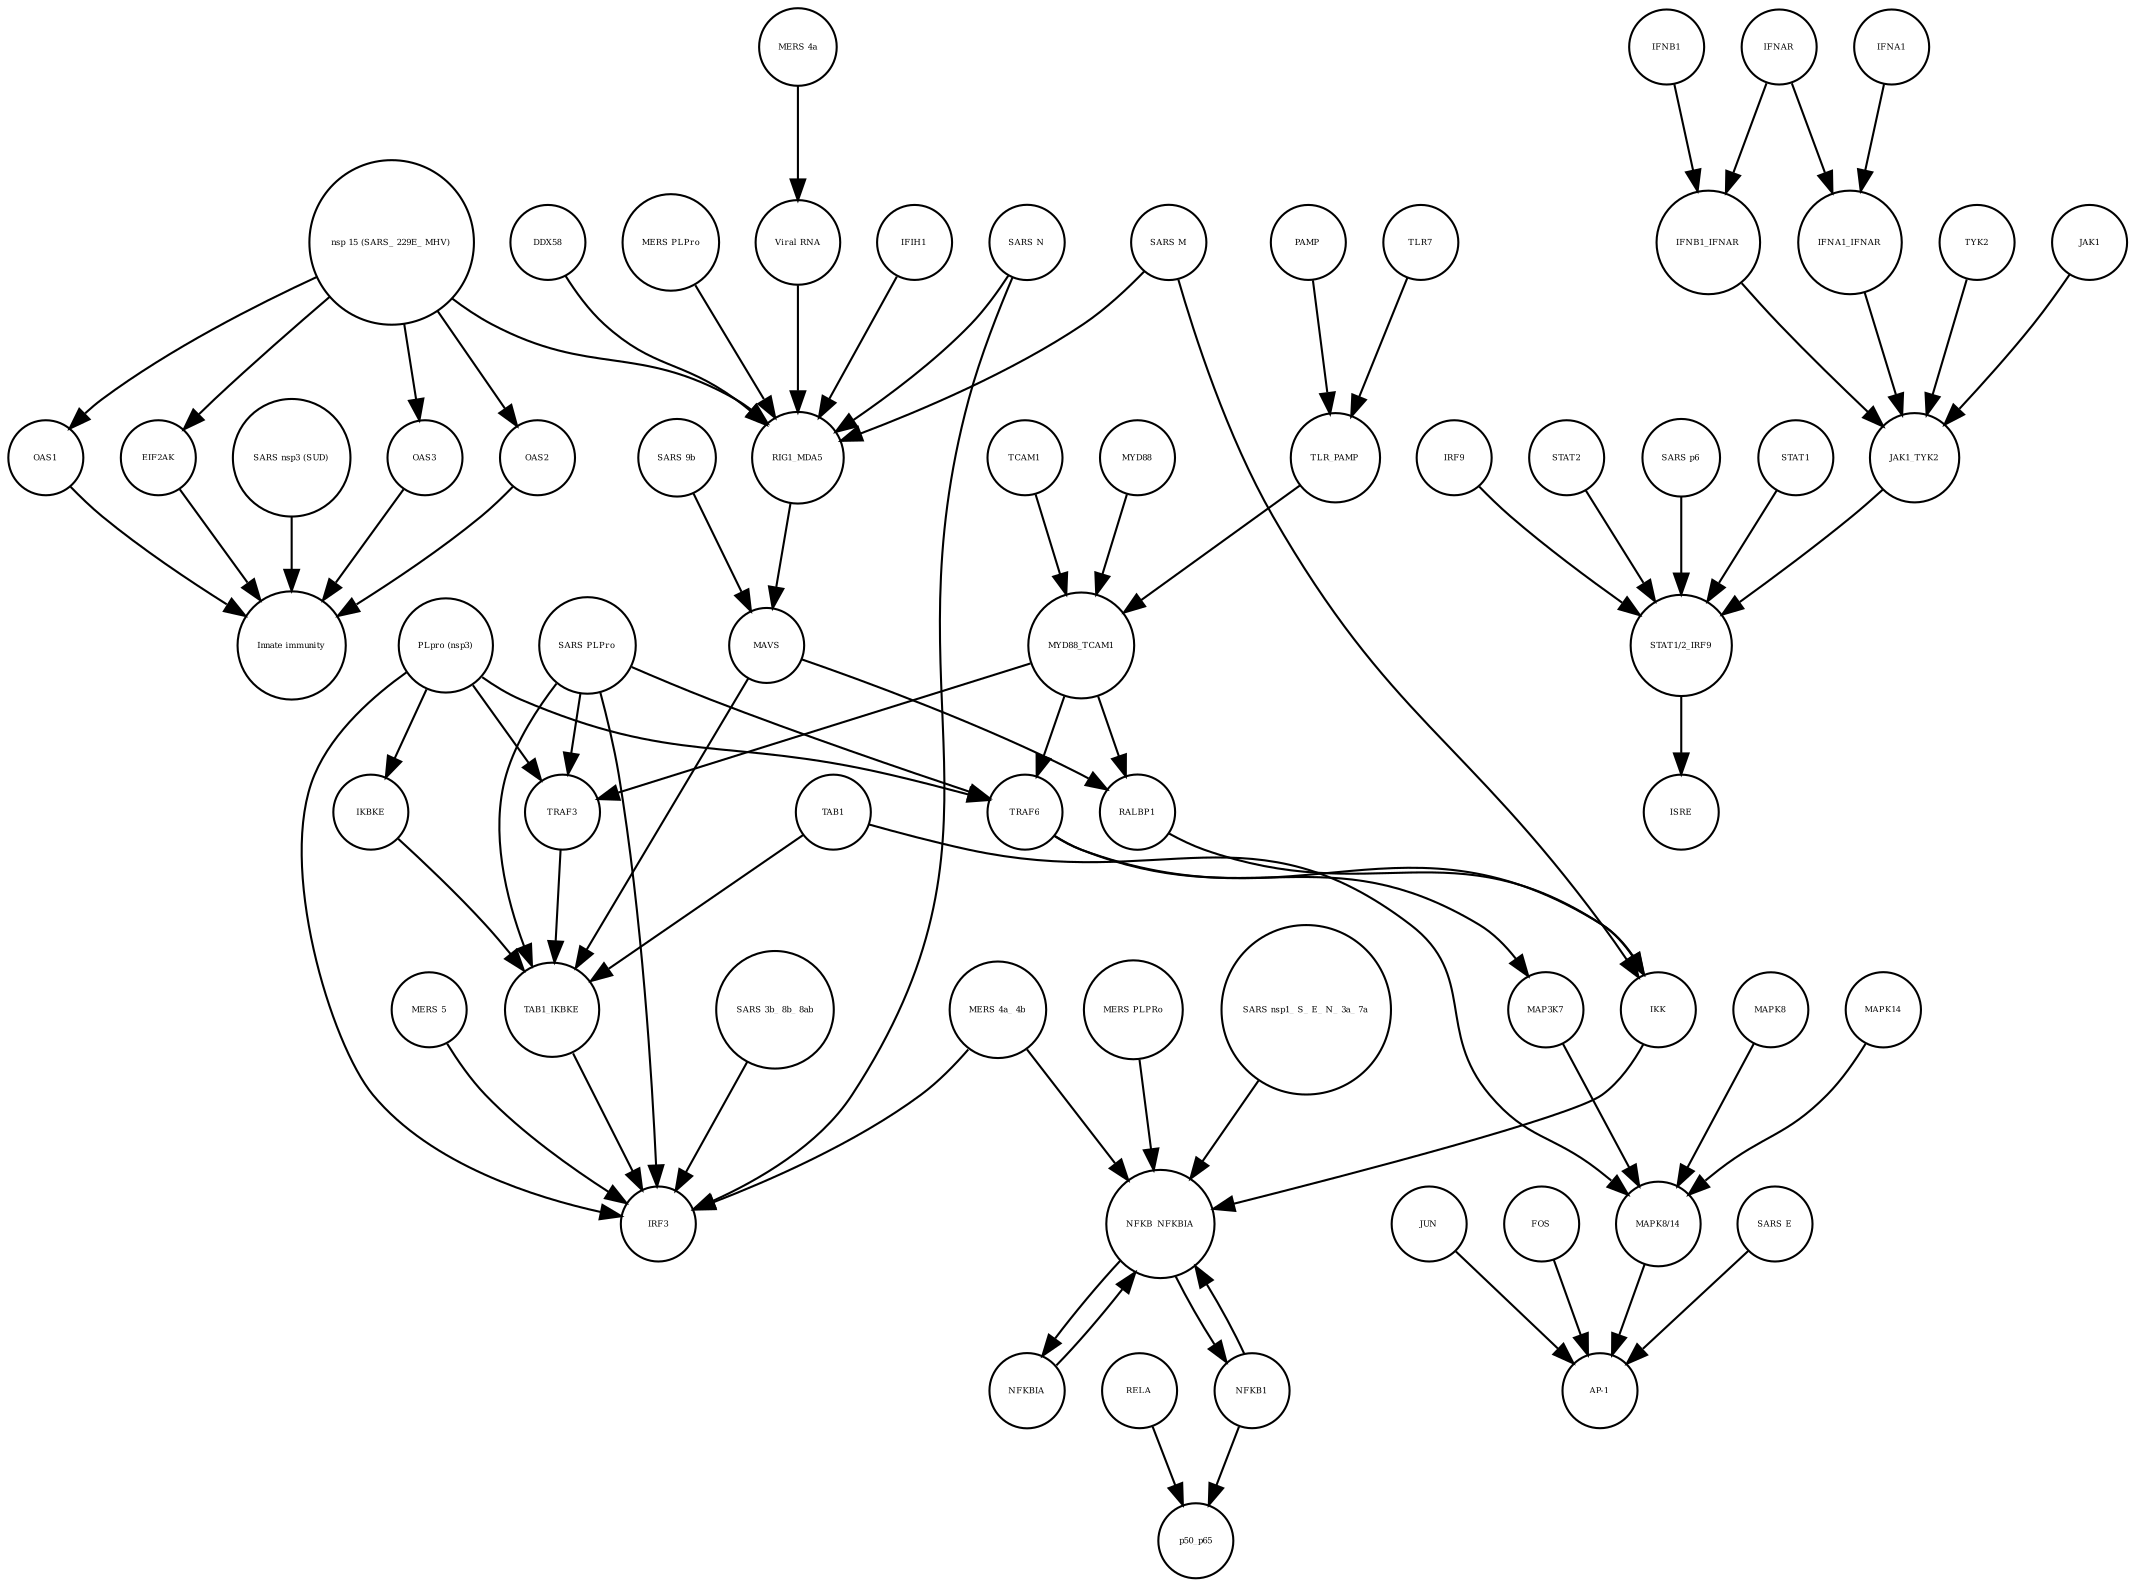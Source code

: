 strict digraph  {
OAS3 [annotation=urn_miriam_pubmed_31226023, bipartite=0, cls=macromolecule, fontsize=4, label=OAS3, shape=circle];
"Innate immunity" [annotation=urn_miriam_pubmed_31226023, bipartite=0, cls=phenotype, fontsize=4, label="Innate immunity", shape=circle];
OAS2 [annotation=urn_miriam_pubmed_31226023, bipartite=0, cls=macromolecule, fontsize=4, label=OAS2, shape=circle];
OAS1 [annotation=urn_miriam_pubmed_31226023, bipartite=0, cls=macromolecule, fontsize=4, label=OAS1, shape=circle];
EIF2AK [annotation=urn_miriam_pubmed_31226023, bipartite=0, cls=macromolecule, fontsize=4, label=EIF2AK, shape=circle];
"SARS nsp3 (SUD)" [annotation=urn_miriam_pubmed_31226023, bipartite=0, cls=macromolecule, fontsize=4, label="SARS nsp3 (SUD)", shape=circle];
"SARS N" [annotation="", bipartite=0, cls=macromolecule, fontsize=4, label="SARS N", shape=circle];
RELA [annotation="", bipartite=0, cls=macromolecule, fontsize=4, label=RELA, shape=circle];
IFNB1_IFNAR [annotation=urn_miriam_pubmed_31226023, bipartite=0, cls=complex, fontsize=4, label=IFNB1_IFNAR, shape=circle];
IRF9 [annotation=urn_miriam_pubmed_31226023, bipartite=0, cls=macromolecule, fontsize=4, label=IRF9, shape=circle];
"nsp 15 (SARS_ 229E_ MHV)" [annotation=urn_miriam_pubmed_31226023, bipartite=0, cls=macromolecule, fontsize=4, label="nsp 15 (SARS_ 229E_ MHV)", shape=circle];
IFNA1_IFNAR [annotation=urn_miriam_pubmed_31226023, bipartite=0, cls=complex, fontsize=4, label=IFNA1_IFNAR, shape=circle];
"SARS M" [annotation=urn_miriam_pubmed_31226023, bipartite=0, cls=macromolecule, fontsize=4, label="SARS M", shape=circle];
TLR7 [annotation="", bipartite=0, cls=macromolecule, fontsize=4, label=TLR7, shape=circle];
"STAT1/2_IRF9" [annotation=urn_miriam_pubmed_31226023, bipartite=0, cls=complex, fontsize=4, label="STAT1/2_IRF9", shape=circle];
IKBKE [annotation="", bipartite=0, cls=macromolecule, fontsize=4, label=IKBKE, shape=circle];
ISRE [annotation=urn_miriam_pubmed_31226023, bipartite=0, cls=complex, fontsize=4, label=ISRE, shape=circle];
STAT2 [annotation=urn_miriam_pubmed_31226023, bipartite=0, cls=macromolecule, fontsize=4, label=STAT2, shape=circle];
IFNAR [annotation=urn_miriam_pubmed_31226023, bipartite=0, cls=complex, fontsize=4, label=IFNAR, shape=circle];
MAP3K7 [annotation="", bipartite=0, cls=macromolecule, fontsize=4, label=MAP3K7, shape=circle];
MAVS [annotation="", bipartite=0, cls=macromolecule, fontsize=4, label=MAVS, shape=circle];
"SARS PLPro" [annotation=urn_miriam_pubmed_31226023, bipartite=0, cls=macromolecule, fontsize=4, label="SARS PLPro", shape=circle];
TLR_PAMP [annotation="", bipartite=0, cls=complex, fontsize=4, label=TLR_PAMP, shape=circle];
NFKBIA [annotation="", bipartite=0, cls=macromolecule, fontsize=4, label=NFKBIA, shape=circle];
"SARS 3b_ 8b_ 8ab" [annotation=urn_miriam_pubmed_31226023, bipartite=0, cls=macromolecule, fontsize=4, label="SARS 3b_ 8b_ 8ab", shape=circle];
TAB1_IKBKE [annotation="", bipartite=0, cls=complex, fontsize=4, label=TAB1_IKBKE, shape=circle];
"MAPK8/14" [annotation="", bipartite=0, cls=complex, fontsize=4, label="MAPK8/14", shape=circle];
"SARS E" [annotation=urn_miriam_pubmed_31226023, bipartite=0, cls=macromolecule, fontsize=4, label="SARS E", shape=circle];
JUN [annotation="", bipartite=0, cls=macromolecule, fontsize=4, label=JUN, shape=circle];
"MERS 5" [annotation="", bipartite=0, cls=macromolecule, fontsize=4, label="MERS 5", shape=circle];
"SARS p6" [annotation=urn_miriam_pubmed_31226023, bipartite=0, cls=macromolecule, fontsize=4, label="SARS p6", shape=circle];
MYD88_TCAM1 [annotation="", bipartite=0, cls=complex, fontsize=4, label=MYD88_TCAM1, shape=circle];
"MERS PLPRo" [annotation="", bipartite=0, cls=macromolecule, fontsize=4, label="MERS PLPRo", shape=circle];
IRF3 [annotation="", bipartite=0, cls=macromolecule, fontsize=4, label=IRF3, shape=circle];
TCAM1 [annotation="", bipartite=0, cls=macromolecule, fontsize=4, label=TCAM1, shape=circle];
MAPK8 [annotation="", bipartite=0, cls=macromolecule, fontsize=4, label=MAPK8, shape=circle];
RALBP1 [annotation="", bipartite=0, cls=macromolecule, fontsize=4, label=RALBP1, shape=circle];
IKK [annotation="", bipartite=0, cls=complex, fontsize=4, label=IKK, shape=circle];
TYK2 [annotation=urn_miriam_pubmed_31226023, bipartite=0, cls=macromolecule, fontsize=4, label=TYK2, shape=circle];
TAB1 [annotation="", bipartite=0, cls=macromolecule, fontsize=4, label=TAB1, shape=circle];
STAT1 [annotation=urn_miriam_pubmed_31226023, bipartite=0, cls=macromolecule, fontsize=4, label=STAT1, shape=circle];
JAK1 [annotation=urn_miriam_pubmed_31226023, bipartite=0, cls=macromolecule, fontsize=4, label=JAK1, shape=circle];
NFKB1 [annotation="", bipartite=0, cls=macromolecule, fontsize=4, label=NFKB1, shape=circle];
"MERS 4a_ 4b" [annotation="", bipartite=0, cls=macromolecule, fontsize=4, label="MERS 4a_ 4b", shape=circle];
DDX58 [annotation="", bipartite=0, cls=macromolecule, fontsize=4, label=DDX58, shape=circle];
TRAF3 [annotation="", bipartite=0, cls=macromolecule, fontsize=4, label=TRAF3, shape=circle];
MAPK14 [annotation="", bipartite=0, cls=macromolecule, fontsize=4, label=MAPK14, shape=circle];
"MERS PLPro" [annotation="", bipartite=0, cls=macromolecule, fontsize=4, label="MERS PLPro", shape=circle];
FOS [annotation="", bipartite=0, cls=macromolecule, fontsize=4, label=FOS, shape=circle];
RIG1_MDA5 [annotation="", bipartite=0, cls=complex, fontsize=4, label=RIG1_MDA5, shape=circle];
"MERS 4a" [annotation="", bipartite=0, cls=macromolecule, fontsize=4, label="MERS 4a", shape=circle];
TRAF6 [annotation="", bipartite=0, cls=macromolecule, fontsize=4, label=TRAF6, shape=circle];
p50_p65 [annotation="", bipartite=0, cls=complex, fontsize=4, label=p50_p65, shape=circle];
PAMP [annotation="", bipartite=0, cls="simple chemical", fontsize=4, label=PAMP, shape=circle];
IFNA1 [annotation="urn_miriam_pubmed_17911435|urn_miriam_pubmed_24362405", bipartite=0, cls=macromolecule, fontsize=4, label=IFNA1, shape=circle];
NFKB_NFKBIA [annotation="", bipartite=0, cls=complex, fontsize=4, label=NFKB_NFKBIA, shape=circle];
MYD88 [annotation=urn_miriam_pubmed_31226023, bipartite=0, cls=macromolecule, fontsize=4, label=MYD88, shape=circle];
"SARS 9b" [annotation=urn_miriam_pubmed_31226023, bipartite=0, cls=macromolecule, fontsize=4, label="SARS 9b", shape=circle];
JAK1_TYK2 [annotation=urn_miriam_pubmed_31226023, bipartite=0, cls=complex, fontsize=4, label=JAK1_TYK2, shape=circle];
"AP-1" [annotation="", bipartite=0, cls=complex, fontsize=4, label="AP-1", shape=circle];
IFNB1 [annotation=urn_miriam_pubmed_24362405, bipartite=0, cls=macromolecule, fontsize=4, label=IFNB1, shape=circle];
"Viral RNA" [annotation="", bipartite=0, cls="simple chemical", fontsize=4, label="Viral RNA", shape=circle];
"SARS nsp1_ S_ E_ N_ 3a_ 7a" [annotation=urn_miriam_pubmed_31226023, bipartite=0, cls=macromolecule, fontsize=4, label="SARS nsp1_ S_ E_ N_ 3a_ 7a", shape=circle];
"PLpro (nsp3)" [annotation="", bipartite=0, cls=macromolecule, fontsize=4, label="PLpro (nsp3)", shape=circle];
IFIH1 [annotation="", bipartite=0, cls=macromolecule, fontsize=4, label=IFIH1, shape=circle];
OAS3 -> "Innate immunity"  [annotation="", interaction_type=stimulation];
OAS2 -> "Innate immunity"  [annotation="", interaction_type=stimulation];
OAS1 -> "Innate immunity"  [annotation="", interaction_type=stimulation];
EIF2AK -> "Innate immunity"  [annotation="", interaction_type=stimulation];
"SARS nsp3 (SUD)" -> "Innate immunity"  [annotation="", interaction_type=inhibition];
"SARS N" -> RIG1_MDA5  [annotation="", interaction_type=inhibition];
"SARS N" -> IRF3  [annotation="", interaction_type=inhibition];
RELA -> p50_p65  [annotation="", interaction_type=production];
IFNB1_IFNAR -> JAK1_TYK2  [annotation=urn_miriam_pubmed_31226023, interaction_type=catalysis];
IRF9 -> "STAT1/2_IRF9"  [annotation="", interaction_type=production];
"nsp 15 (SARS_ 229E_ MHV)" -> OAS1  [annotation="", interaction_type=inhibition];
"nsp 15 (SARS_ 229E_ MHV)" -> EIF2AK  [annotation="", interaction_type=inhibition];
"nsp 15 (SARS_ 229E_ MHV)" -> RIG1_MDA5  [annotation="", interaction_type=inhibition];
"nsp 15 (SARS_ 229E_ MHV)" -> OAS3  [annotation="", interaction_type=inhibition];
"nsp 15 (SARS_ 229E_ MHV)" -> OAS2  [annotation="", interaction_type=inhibition];
IFNA1_IFNAR -> JAK1_TYK2  [annotation=urn_miriam_pubmed_31226023, interaction_type=catalysis];
"SARS M" -> RIG1_MDA5  [annotation="", interaction_type=inhibition];
"SARS M" -> IKK  [annotation="", interaction_type=inhibition];
TLR7 -> TLR_PAMP  [annotation="", interaction_type=production];
"STAT1/2_IRF9" -> ISRE  [annotation="", interaction_type=production];
IKBKE -> TAB1_IKBKE  [annotation="", interaction_type=production];
STAT2 -> "STAT1/2_IRF9"  [annotation="", interaction_type=production];
IFNAR -> IFNA1_IFNAR  [annotation="", interaction_type=production];
IFNAR -> IFNB1_IFNAR  [annotation="", interaction_type=production];
MAP3K7 -> "MAPK8/14"  [annotation="", interaction_type=catalysis];
MAVS -> RALBP1  [annotation="", interaction_type=catalysis];
MAVS -> TAB1_IKBKE  [annotation="", interaction_type=catalysis];
"SARS PLPro" -> TRAF6  [annotation=urn_miriam_pubmed_31226023, interaction_type=inhibition];
"SARS PLPro" -> TAB1_IKBKE  [annotation="", interaction_type=inhibition];
"SARS PLPro" -> IRF3  [annotation="", interaction_type=inhibition];
"SARS PLPro" -> TRAF3  [annotation="", interaction_type=inhibition];
TLR_PAMP -> MYD88_TCAM1  [annotation="", interaction_type=catalysis];
NFKBIA -> NFKB_NFKBIA  [annotation="", interaction_type=production];
"SARS 3b_ 8b_ 8ab" -> IRF3  [annotation="", interaction_type=inhibition];
TAB1_IKBKE -> IRF3  [annotation="", interaction_type=catalysis];
"MAPK8/14" -> "AP-1"  [annotation="", interaction_type=catalysis];
"SARS E" -> "AP-1"  [annotation="", interaction_type=catalysis];
JUN -> "AP-1"  [annotation="", interaction_type=production];
"MERS 5" -> IRF3  [annotation="", interaction_type=inhibition];
"SARS p6" -> "STAT1/2_IRF9"  [annotation=urn_miriam_pubmed_31226023, interaction_type=inhibition];
MYD88_TCAM1 -> TRAF6  [annotation=urn_miriam_pubmed_31226023, interaction_type=catalysis];
MYD88_TCAM1 -> TRAF3  [annotation="", interaction_type=catalysis];
MYD88_TCAM1 -> RALBP1  [annotation="", interaction_type=catalysis];
"MERS PLPRo" -> NFKB_NFKBIA  [annotation="", interaction_type=inhibition];
TCAM1 -> MYD88_TCAM1  [annotation="", interaction_type=production];
MAPK8 -> "MAPK8/14"  [annotation="", interaction_type=production];
RALBP1 -> IKK  [annotation="", interaction_type=catalysis];
IKK -> NFKB_NFKBIA  [annotation="", interaction_type=inhibition];
TYK2 -> JAK1_TYK2  [annotation="", interaction_type=production];
TAB1 -> TAB1_IKBKE  [annotation="", interaction_type=production];
TAB1 -> "MAPK8/14"  [annotation="", interaction_type=catalysis];
STAT1 -> "STAT1/2_IRF9"  [annotation="", interaction_type=production];
JAK1 -> JAK1_TYK2  [annotation="", interaction_type=production];
NFKB1 -> NFKB_NFKBIA  [annotation="", interaction_type=production];
NFKB1 -> p50_p65  [annotation="", interaction_type=production];
"MERS 4a_ 4b" -> NFKB_NFKBIA  [annotation="", interaction_type=inhibition];
"MERS 4a_ 4b" -> IRF3  [annotation="", interaction_type=inhibition];
DDX58 -> RIG1_MDA5  [annotation="", interaction_type=production];
TRAF3 -> TAB1_IKBKE  [annotation="", interaction_type=catalysis];
MAPK14 -> "MAPK8/14"  [annotation="", interaction_type=production];
"MERS PLPro" -> RIG1_MDA5  [annotation="", interaction_type=inhibition];
FOS -> "AP-1"  [annotation="", interaction_type=production];
RIG1_MDA5 -> MAVS  [annotation="", interaction_type=catalysis];
"MERS 4a" -> "Viral RNA"  [annotation="", interaction_type=inhibition];
TRAF6 -> MAP3K7  [annotation="", interaction_type=catalysis];
TRAF6 -> IKK  [annotation="", interaction_type=catalysis];
PAMP -> TLR_PAMP  [annotation="", interaction_type=production];
IFNA1 -> IFNA1_IFNAR  [annotation="", interaction_type=production];
NFKB_NFKBIA -> NFKBIA  [annotation="", interaction_type=production];
NFKB_NFKBIA -> NFKB1  [annotation="", interaction_type=production];
MYD88 -> MYD88_TCAM1  [annotation="", interaction_type=production];
"SARS 9b" -> MAVS  [annotation="", interaction_type=inhibition];
JAK1_TYK2 -> "STAT1/2_IRF9"  [annotation=urn_miriam_pubmed_31226023, interaction_type=catalysis];
IFNB1 -> IFNB1_IFNAR  [annotation="", interaction_type=production];
"Viral RNA" -> RIG1_MDA5  [annotation="", interaction_type=catalysis];
"SARS nsp1_ S_ E_ N_ 3a_ 7a" -> NFKB_NFKBIA  [annotation="", interaction_type=catalysis];
"PLpro (nsp3)" -> TRAF6  [annotation=urn_miriam_pubmed_31226023, interaction_type=inhibition];
"PLpro (nsp3)" -> IRF3  [annotation="", interaction_type=inhibition];
"PLpro (nsp3)" -> IKBKE  [annotation="", interaction_type=inhibition];
"PLpro (nsp3)" -> TRAF3  [annotation="", interaction_type=inhibition];
IFIH1 -> RIG1_MDA5  [annotation="", interaction_type=production];
}
